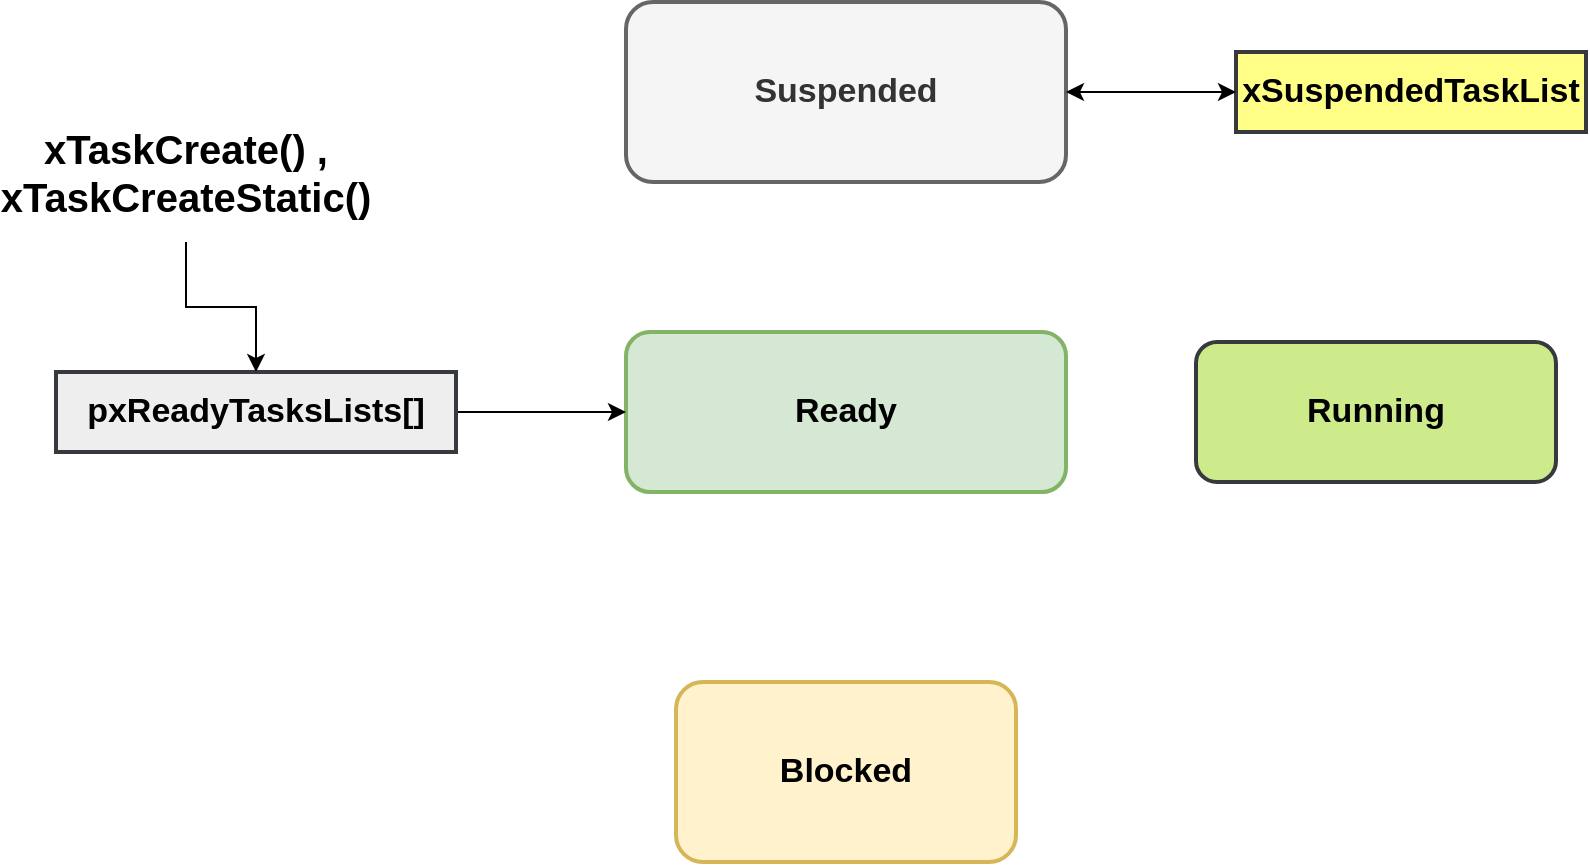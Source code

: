 <mxfile version="18.1.1" type="github">
  <diagram id="vIzVMyiabT15ts59GRQ8" name="Page-1">
    <mxGraphModel dx="1578" dy="784" grid="1" gridSize="10" guides="1" tooltips="1" connect="1" arrows="1" fold="1" page="1" pageScale="1" pageWidth="850" pageHeight="1100" math="0" shadow="0">
      <root>
        <mxCell id="0" />
        <mxCell id="1" parent="0" />
        <mxCell id="shI915pPz38To5PjgWUX-1" value="Suspended" style="rounded=1;whiteSpace=wrap;html=1;fillColor=#f5f5f5;fontColor=#333333;strokeColor=#666666;strokeWidth=2;fontStyle=1;fontSize=17;labelPosition=center;verticalLabelPosition=middle;align=center;verticalAlign=middle;textDirection=ltr;" vertex="1" parent="1">
          <mxGeometry x="315" y="120" width="220" height="90" as="geometry" />
        </mxCell>
        <mxCell id="shI915pPz38To5PjgWUX-2" value="Ready" style="rounded=1;whiteSpace=wrap;html=1;fillColor=#d5e8d4;strokeColor=#82b366;strokeWidth=2;fontStyle=1;fontSize=17;" vertex="1" parent="1">
          <mxGeometry x="315" y="285" width="220" height="80" as="geometry" />
        </mxCell>
        <mxCell id="shI915pPz38To5PjgWUX-3" value="Blocked" style="rounded=1;whiteSpace=wrap;html=1;fillColor=#fff2cc;strokeColor=#d6b656;strokeWidth=2;fontStyle=1;fontSize=17;" vertex="1" parent="1">
          <mxGeometry x="340" y="460" width="170" height="90" as="geometry" />
        </mxCell>
        <mxCell id="shI915pPz38To5PjgWUX-4" value="Running " style="rounded=1;whiteSpace=wrap;html=1;fillColor=#cdeb8b;strokeColor=#36393d;strokeWidth=2;fontStyle=1;fontSize=17;" vertex="1" parent="1">
          <mxGeometry x="600" y="290" width="180" height="70" as="geometry" />
        </mxCell>
        <mxCell id="shI915pPz38To5PjgWUX-5" value="xSuspendedTaskList" style="rounded=0;whiteSpace=wrap;html=1;fontSize=17;strokeWidth=2;fillColor=#ffff88;strokeColor=#36393d;fontStyle=1" vertex="1" parent="1">
          <mxGeometry x="620" y="145" width="175" height="40" as="geometry" />
        </mxCell>
        <mxCell id="shI915pPz38To5PjgWUX-7" value="" style="endArrow=classic;startArrow=classic;html=1;rounded=0;fontSize=17;entryX=0;entryY=0.5;entryDx=0;entryDy=0;exitX=1;exitY=0.5;exitDx=0;exitDy=0;" edge="1" parent="1" source="shI915pPz38To5PjgWUX-1" target="shI915pPz38To5PjgWUX-5">
          <mxGeometry width="50" height="50" relative="1" as="geometry">
            <mxPoint x="330" y="350" as="sourcePoint" />
            <mxPoint x="380" y="300" as="targetPoint" />
          </mxGeometry>
        </mxCell>
        <mxCell id="shI915pPz38To5PjgWUX-10" style="edgeStyle=orthogonalEdgeStyle;rounded=0;orthogonalLoop=1;jettySize=auto;html=1;fontSize=17;" edge="1" parent="1" source="shI915pPz38To5PjgWUX-8" target="shI915pPz38To5PjgWUX-2">
          <mxGeometry relative="1" as="geometry" />
        </mxCell>
        <mxCell id="shI915pPz38To5PjgWUX-8" value="pxReadyTasksLists[]" style="rounded=0;whiteSpace=wrap;html=1;fontSize=17;strokeWidth=2;fillColor=#eeeeee;strokeColor=#36393d;fontStyle=1" vertex="1" parent="1">
          <mxGeometry x="30" y="305" width="200" height="40" as="geometry" />
        </mxCell>
        <mxCell id="shI915pPz38To5PjgWUX-12" style="edgeStyle=orthogonalEdgeStyle;rounded=0;orthogonalLoop=1;jettySize=auto;html=1;fontSize=17;" edge="1" parent="1" source="shI915pPz38To5PjgWUX-11" target="shI915pPz38To5PjgWUX-8">
          <mxGeometry relative="1" as="geometry">
            <mxPoint x="95" y="290" as="targetPoint" />
          </mxGeometry>
        </mxCell>
        <mxCell id="shI915pPz38To5PjgWUX-11" value="xTaskCreate() , xTaskCreateStatic()" style="text;html=1;strokeColor=none;fillColor=none;align=center;verticalAlign=middle;whiteSpace=wrap;rounded=0;fontSize=20;fontStyle=1" vertex="1" parent="1">
          <mxGeometry x="40" y="170" width="110" height="70" as="geometry" />
        </mxCell>
      </root>
    </mxGraphModel>
  </diagram>
</mxfile>
